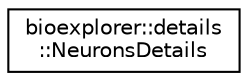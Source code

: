 digraph "Graphical Class Hierarchy"
{
 // LATEX_PDF_SIZE
  edge [fontname="Helvetica",fontsize="10",labelfontname="Helvetica",labelfontsize="10"];
  node [fontname="Helvetica",fontsize="10",shape=record];
  rankdir="LR";
  Node0 [label="bioexplorer::details\l::NeuronsDetails",height=0.2,width=0.4,color="black", fillcolor="white", style="filled",URL="$dc/d93/structbioexplorer_1_1details_1_1NeuronsDetails.html",tooltip=" "];
}
